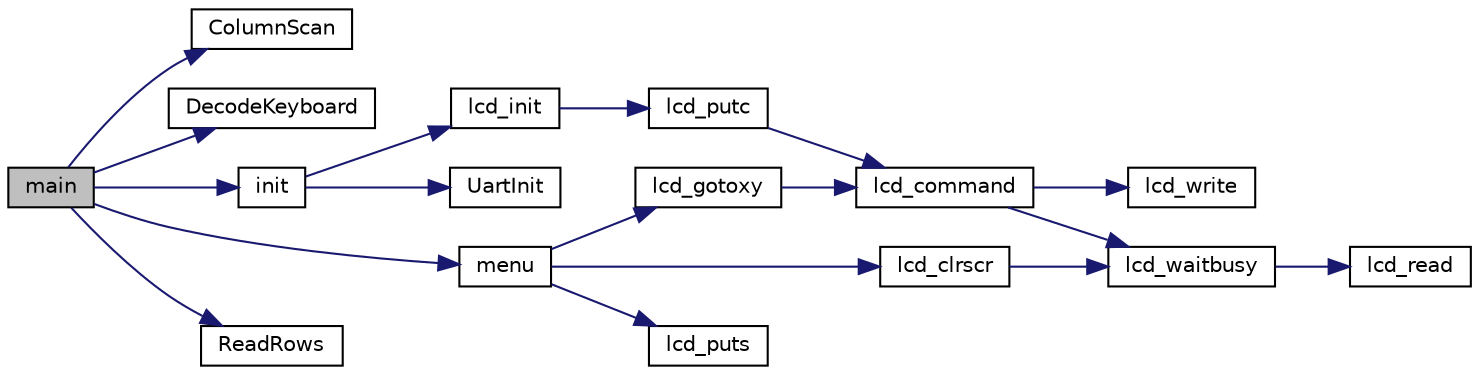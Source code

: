 digraph "main"
{
 // LATEX_PDF_SIZE
  edge [fontname="Helvetica",fontsize="10",labelfontname="Helvetica",labelfontsize="10"];
  node [fontname="Helvetica",fontsize="10",shape=record];
  rankdir="LR";
  Node1 [label="main",height=0.2,width=0.4,color="black", fillcolor="grey75", style="filled", fontcolor="black",tooltip=" "];
  Node1 -> Node2 [color="midnightblue",fontsize="10",style="solid",fontname="Helvetica"];
  Node2 [label="ColumnScan",height=0.2,width=0.4,color="black", fillcolor="white", style="filled",URL="$metrix_keypad_lib_8c.html#a1ded3f287e58a5ef0f5b3db079e865d8",tooltip=" "];
  Node1 -> Node3 [color="midnightblue",fontsize="10",style="solid",fontname="Helvetica"];
  Node3 [label="DecodeKeyboard",height=0.2,width=0.4,color="black", fillcolor="white", style="filled",URL="$metrix_keypad_lib_8c.html#a33b43f076f219a6d2826f5f59ab25967",tooltip=" "];
  Node1 -> Node4 [color="midnightblue",fontsize="10",style="solid",fontname="Helvetica"];
  Node4 [label="init",height=0.2,width=0.4,color="black", fillcolor="white", style="filled",URL="$_init_8c.html#a2858154e2009b0e6e616f313177762bc",tooltip=" "];
  Node4 -> Node5 [color="midnightblue",fontsize="10",style="solid",fontname="Helvetica"];
  Node5 [label="lcd_init",height=0.2,width=0.4,color="black", fillcolor="white", style="filled",URL="$group__pfleury__lcd.html#ga9af28b2779326b63ff4356e2b1828984",tooltip="Initialize display and select type of cursor."];
  Node5 -> Node6 [color="midnightblue",fontsize="10",style="solid",fontname="Helvetica"];
  Node6 [label="lcd_putc",height=0.2,width=0.4,color="black", fillcolor="white", style="filled",URL="$group__pfleury__lcd.html#gafa7e36b95c43d603f510273ad077cbbe",tooltip="Display character at current cursor position."];
  Node6 -> Node7 [color="midnightblue",fontsize="10",style="solid",fontname="Helvetica"];
  Node7 [label="lcd_command",height=0.2,width=0.4,color="black", fillcolor="white", style="filled",URL="$group__pfleury__lcd.html#gaea9d14f02df06f948cb5a56776980826",tooltip="Send LCD controller instruction command."];
  Node7 -> Node8 [color="midnightblue",fontsize="10",style="solid",fontname="Helvetica"];
  Node8 [label="lcd_waitbusy",height=0.2,width=0.4,color="black", fillcolor="white", style="filled",URL="$lcd_8c.html#a4ca4373275e11ba1a2d2cbd242cbf1a4",tooltip=" "];
  Node8 -> Node9 [color="midnightblue",fontsize="10",style="solid",fontname="Helvetica"];
  Node9 [label="lcd_read",height=0.2,width=0.4,color="black", fillcolor="white", style="filled",URL="$lcd_8c.html#a48a16fff03a1164f27b460a49e702dc4",tooltip=" "];
  Node7 -> Node10 [color="midnightblue",fontsize="10",style="solid",fontname="Helvetica"];
  Node10 [label="lcd_write",height=0.2,width=0.4,color="black", fillcolor="white", style="filled",URL="$lcd_8c.html#a6aa4fa5c8ba19268338fa4215fa1807e",tooltip=" "];
  Node4 -> Node11 [color="midnightblue",fontsize="10",style="solid",fontname="Helvetica"];
  Node11 [label="UartInit",height=0.2,width=0.4,color="black", fillcolor="white", style="filled",URL="$stdio__setup_8c.html#a61f5dee7d3d128cc710e664a198d0904",tooltip=" "];
  Node1 -> Node12 [color="midnightblue",fontsize="10",style="solid",fontname="Helvetica"];
  Node12 [label="menu",height=0.2,width=0.4,color="black", fillcolor="white", style="filled",URL="$menu_8c.html#a6575794b218c72da45f62de182373018",tooltip=" "];
  Node12 -> Node13 [color="midnightblue",fontsize="10",style="solid",fontname="Helvetica"];
  Node13 [label="lcd_clrscr",height=0.2,width=0.4,color="black", fillcolor="white", style="filled",URL="$group__pfleury__lcd.html#gaf8da853dba4b9d5f2aea4e294444e14d",tooltip="Clear display and set cursor to home position."];
  Node13 -> Node8 [color="midnightblue",fontsize="10",style="solid",fontname="Helvetica"];
  Node12 -> Node14 [color="midnightblue",fontsize="10",style="solid",fontname="Helvetica"];
  Node14 [label="lcd_gotoxy",height=0.2,width=0.4,color="black", fillcolor="white", style="filled",URL="$group__pfleury__lcd.html#gadbf47a5efdf02367ded1ebf8f9edb5fe",tooltip="Set cursor to specified position."];
  Node14 -> Node7 [color="midnightblue",fontsize="10",style="solid",fontname="Helvetica"];
  Node12 -> Node15 [color="midnightblue",fontsize="10",style="solid",fontname="Helvetica"];
  Node15 [label="lcd_puts",height=0.2,width=0.4,color="black", fillcolor="white", style="filled",URL="$group__pfleury__lcd.html#ga8ffdfcac7638368ff04364c14984266e",tooltip="Display string without auto linefeed."];
  Node1 -> Node16 [color="midnightblue",fontsize="10",style="solid",fontname="Helvetica"];
  Node16 [label="ReadRows",height=0.2,width=0.4,color="black", fillcolor="white", style="filled",URL="$metrix_keypad_lib_8c.html#a57604e4f51ebcd30dedeb0cd24bf39bb",tooltip=" "];
}
